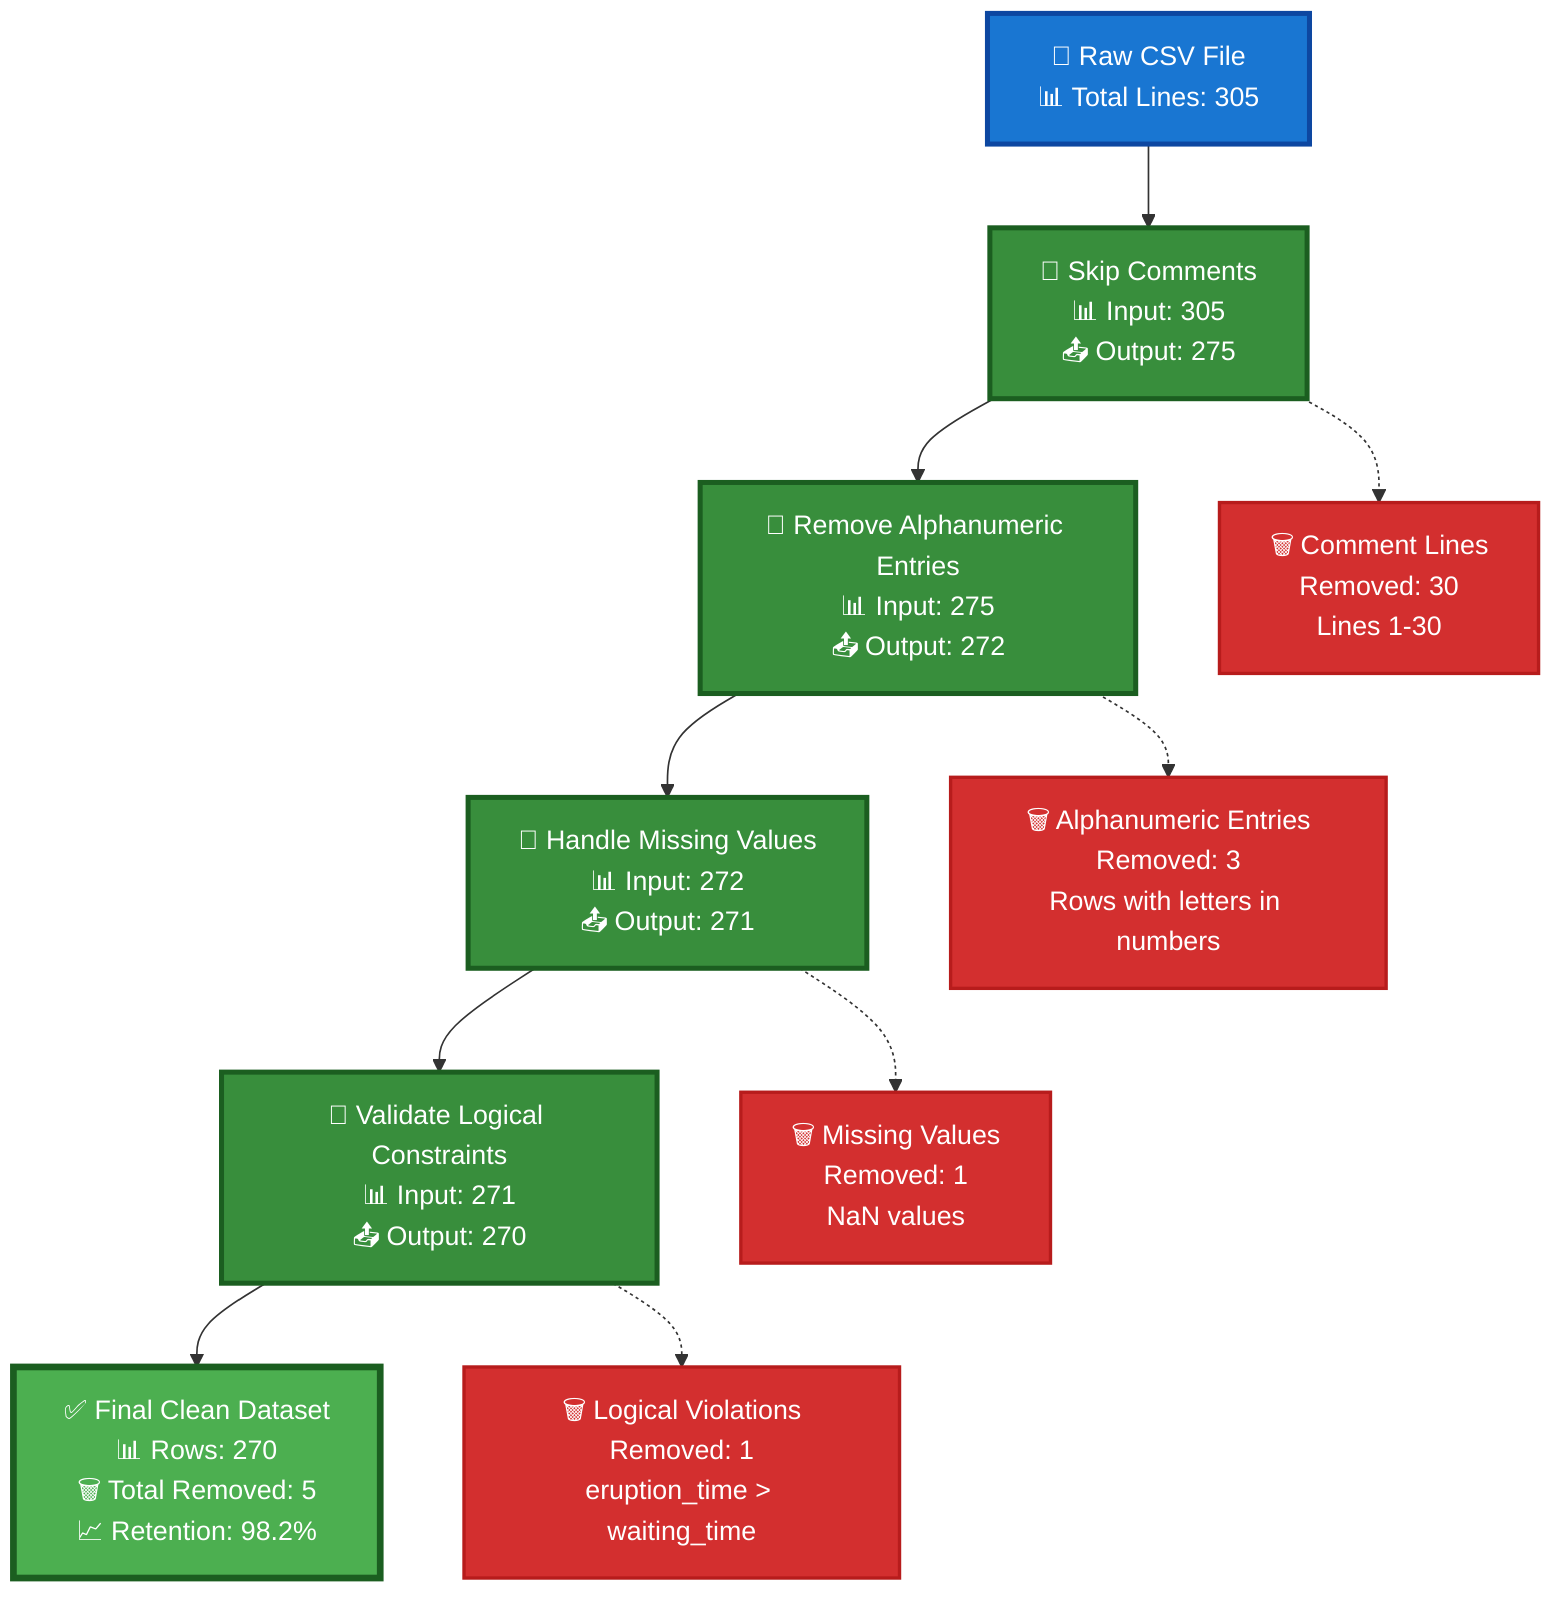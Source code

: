 graph TD
    A["📁 Raw CSV File<br/>📊 Total Lines: 305"]
    A --> B
    B["🔄 Skip Comments<br/>📊 Input: 305<br/>📤 Output: 275"]
    B --> C
    removed_comments["🗑️ Comment Lines<br/>Removed: 30<br/>Lines 1-30"]
    B -.-> removed_comments
    C["🔄 Remove Alphanumeric Entries<br/>📊 Input: 275<br/>📤 Output: 272"]
    C --> D
    removed_alphanumeric["🗑️ Alphanumeric Entries<br/>Removed: 3<br/>Rows with letters in numbers"]
    C -.-> removed_alphanumeric
    D["🔄 Handle Missing Values<br/>📊 Input: 272<br/>📤 Output: 271"]
    D --> E
    removed_missing["🗑️ Missing Values<br/>Removed: 1<br/>NaN values"]
    D -.-> removed_missing
    E["🔄 Validate Logical Constraints<br/>📊 Input: 271<br/>📤 Output: 270"]
    E --> F
    removed_logical["🗑️ Logical Violations<br/>Removed: 1<br/>eruption_time > waiting_time"]
    E -.-> removed_logical
    F["✅ Final Clean Dataset<br/>📊 Rows: 270<br/>🗑️ Total Removed: 5<br/>📈 Retention: 98.2%"]

    style A fill:#1976d2,stroke:#0d47a1,stroke-width:3px,color:#ffffff
    style B fill:#388e3c,stroke:#1b5e20,stroke-width:3px,color:#ffffff
    style B fill:#388e3c,stroke:#1b5e20,stroke-width:3px,color:#ffffff
    style C fill:#388e3c,stroke:#1b5e20,stroke-width:3px,color:#ffffff
    style D fill:#388e3c,stroke:#1b5e20,stroke-width:3px,color:#ffffff
    style E fill:#388e3c,stroke:#1b5e20,stroke-width:3px,color:#ffffff
    style F fill:#4caf50,stroke:#1b5e20,stroke-width:4px,color:#ffffff
    style removed_comments fill:#d32f2f,stroke:#b71c1c,stroke-width:2px,color:#ffffff
    style removed_alphanumeric fill:#d32f2f,stroke:#b71c1c,stroke-width:2px,color:#ffffff
    style removed_missing fill:#d32f2f,stroke:#b71c1c,stroke-width:2px,color:#ffffff
    style removed_logical fill:#d32f2f,stroke:#b71c1c,stroke-width:2px,color:#ffffff
    style removed_alphanumeric fill:#d32f2f,stroke:#b71c1c,stroke-width:2px,color:#ffffff